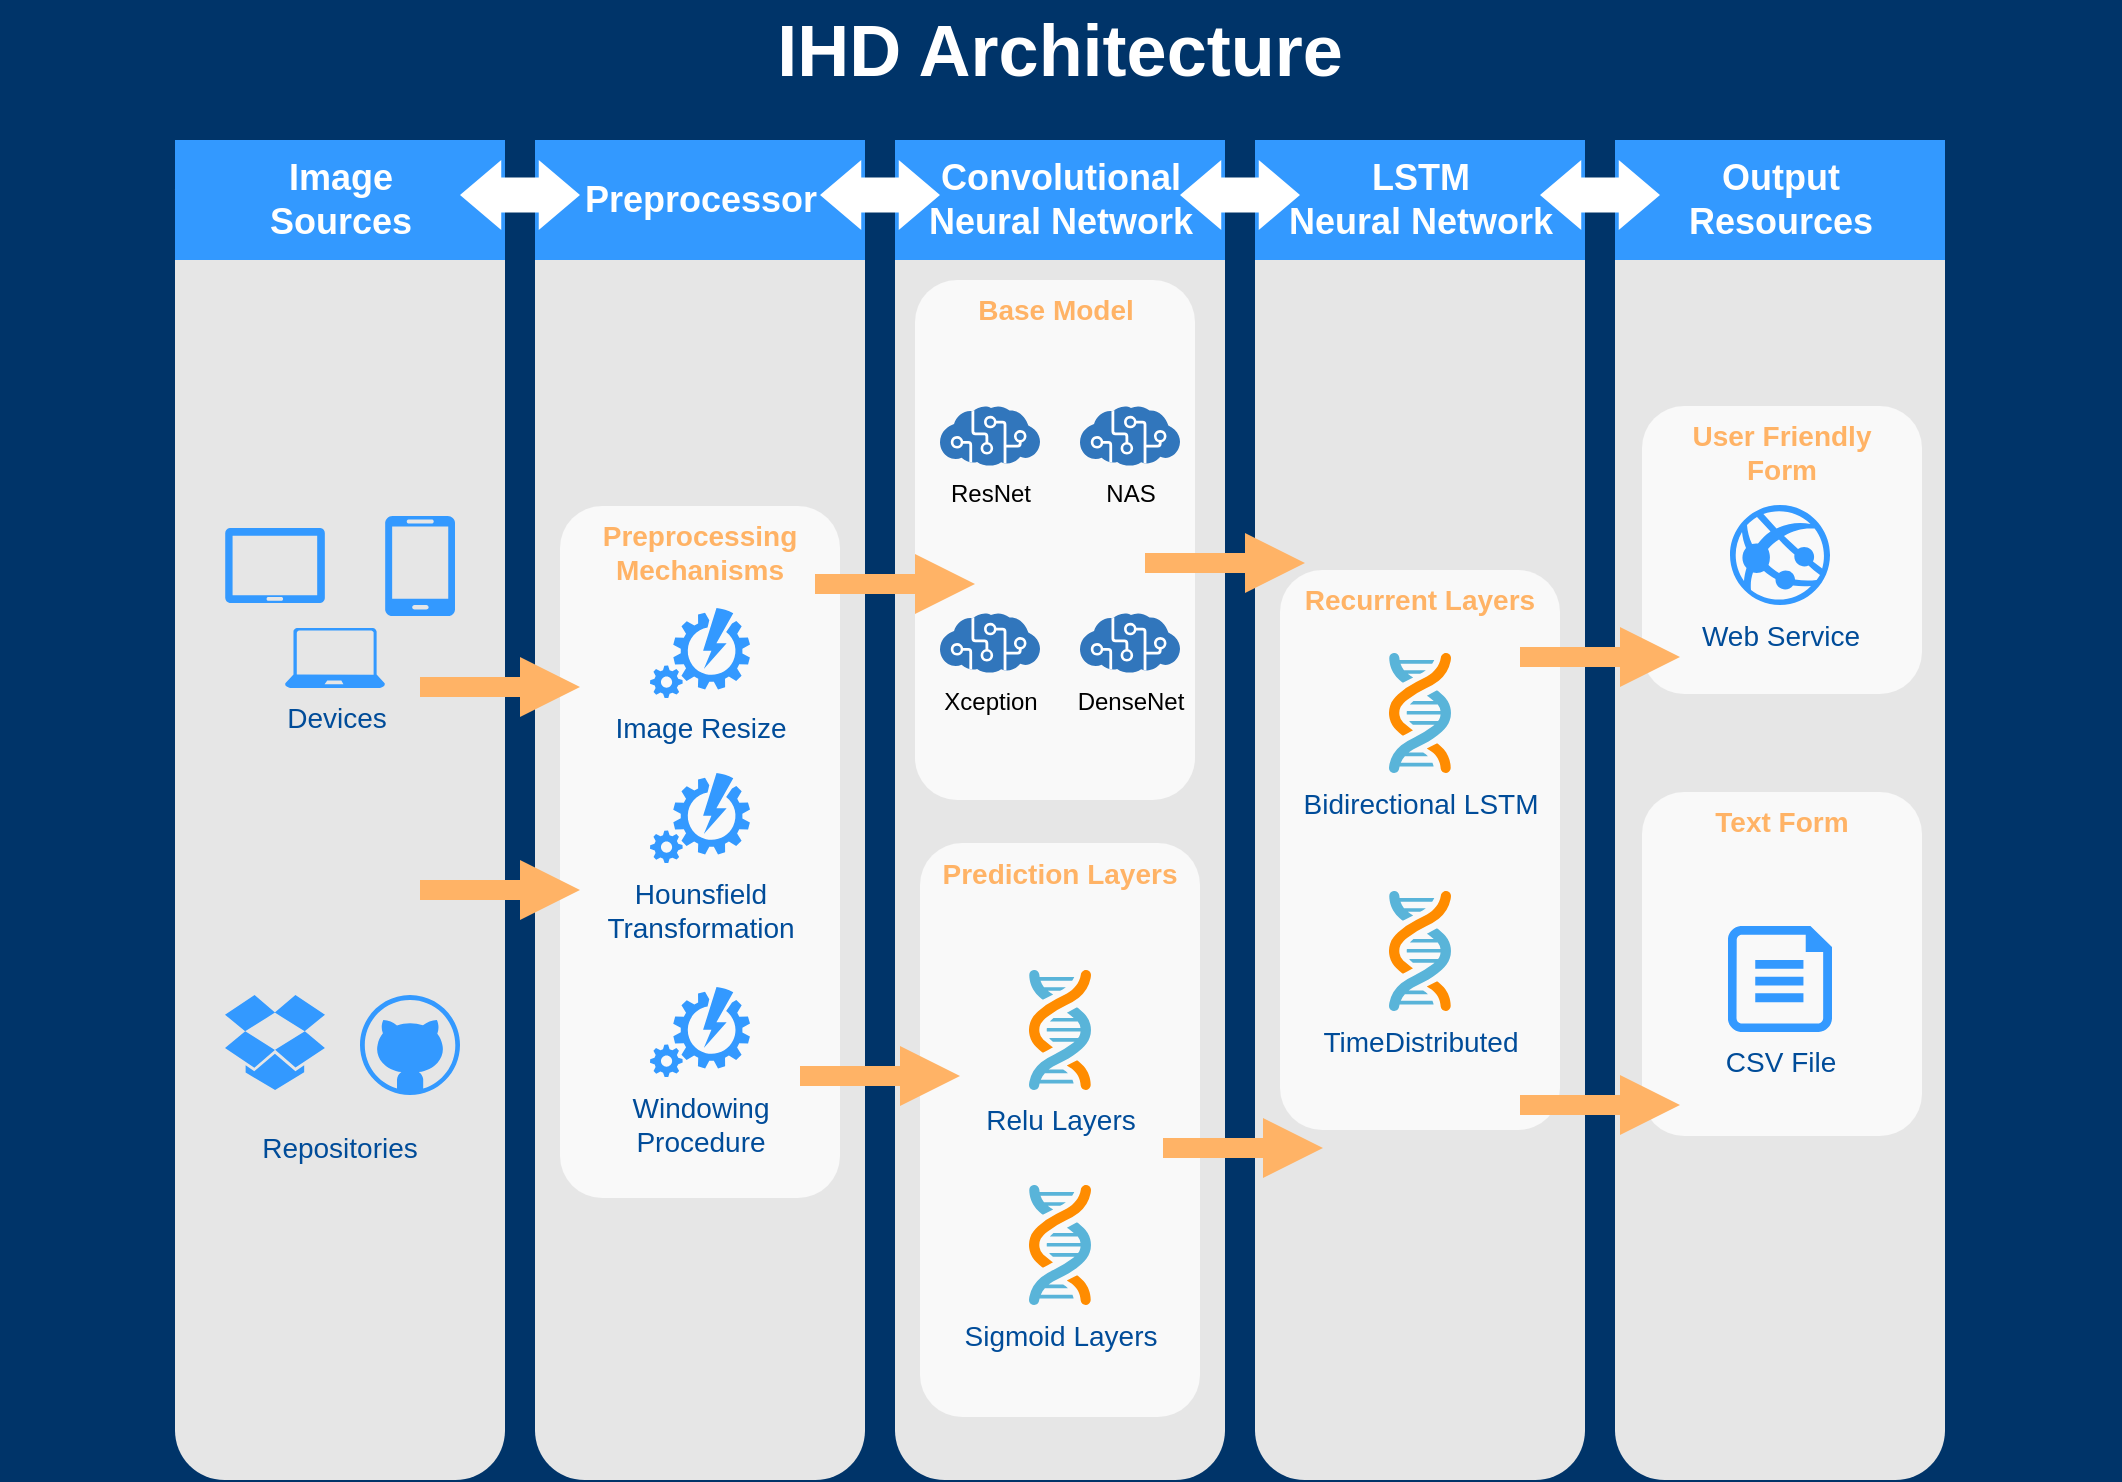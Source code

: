 <mxfile version="12.2.2" type="device" pages="1"><diagram id="6a731a19-8d31-9384-78a2-239565b7b9f0" name="Page-1"><mxGraphModel dx="1736" dy="738" grid="0" gridSize="10" guides="1" tooltips="1" connect="1" arrows="1" fold="1" page="1" pageScale="1" pageWidth="1169" pageHeight="827" background="#003469" math="0" shadow="0"><root><mxCell id="0"/><mxCell id="1" parent="0"/><mxCell id="2019" value="" style="rounded=1;whiteSpace=wrap;html=1;dashed=1;strokeColor=none;strokeWidth=2;fillColor=#E6E6E6;fontFamily=Verdana;fontSize=12;fontColor=#00BEF2" parent="1" vertex="1"><mxGeometry x="127.5" y="120" width="165" height="670" as="geometry"/></mxCell><mxCell id="2020" value="" style="rounded=1;whiteSpace=wrap;html=1;dashed=1;strokeColor=none;strokeWidth=2;fillColor=#E6E6E6;fontFamily=Verdana;fontSize=12;fontColor=#00BEF2" parent="1" vertex="1"><mxGeometry x="307.5" y="120" width="165" height="670" as="geometry"/></mxCell><mxCell id="2021" value="" style="rounded=1;whiteSpace=wrap;html=1;dashed=1;strokeColor=none;strokeWidth=2;fillColor=#E6E6E6;fontFamily=Verdana;fontSize=12;fontColor=#00BEF2" parent="1" vertex="1"><mxGeometry x="487.5" y="120" width="165" height="670" as="geometry"/></mxCell><mxCell id="2022" value="" style="rounded=1;whiteSpace=wrap;html=1;dashed=1;strokeColor=none;strokeWidth=2;fillColor=#E6E6E6;fontFamily=Verdana;fontSize=12;fontColor=#00BEF2" parent="1" vertex="1"><mxGeometry x="667.5" y="120" width="165" height="670" as="geometry"/></mxCell><mxCell id="2023" value="" style="rounded=1;whiteSpace=wrap;html=1;dashed=1;strokeColor=none;strokeWidth=2;fillColor=#E6E6E6;fontFamily=Verdana;fontSize=12;fontColor=#00BEF2" parent="1" vertex="1"><mxGeometry x="847.5" y="120" width="165" height="670" as="geometry"/></mxCell><mxCell id="2025" value="Image&lt;br&gt;Sources" style="whiteSpace=wrap;html=1;dashed=1;strokeColor=none;strokeWidth=2;fillColor=#3399FF;fontFamily=Helvetica;fontSize=18;fontColor=#FFFFFF;fontStyle=1" parent="1" vertex="1"><mxGeometry x="127.5" y="120" width="165" height="60" as="geometry"/></mxCell><mxCell id="2026" value="Preprocessor" style="whiteSpace=wrap;html=1;dashed=1;strokeColor=none;strokeWidth=2;fillColor=#3399FF;fontFamily=Helvetica;fontSize=18;fontColor=#FFFFFF;fontStyle=1" parent="1" vertex="1"><mxGeometry x="307.5" y="120" width="165" height="60" as="geometry"/></mxCell><mxCell id="2027" value="Convolutional&lt;br&gt;Neural Network" style="whiteSpace=wrap;html=1;dashed=1;strokeColor=none;strokeWidth=2;fillColor=#3399FF;fontFamily=Helvetica;fontSize=18;fontColor=#FFFFFF;fontStyle=1" parent="1" vertex="1"><mxGeometry x="487.5" y="120" width="165" height="60" as="geometry"/></mxCell><mxCell id="2028" value="LSTM&lt;br&gt;Neural Network" style="whiteSpace=wrap;html=1;dashed=1;strokeColor=none;strokeWidth=2;fillColor=#3399FF;fontFamily=Helvetica;fontSize=18;fontColor=#FFFFFF;fontStyle=1" parent="1" vertex="1"><mxGeometry x="667.5" y="120" width="165" height="60" as="geometry"/></mxCell><mxCell id="2029" value="Output&lt;br&gt;Resources" style="whiteSpace=wrap;html=1;dashed=1;strokeColor=none;strokeWidth=2;fillColor=#3399FF;fontFamily=Helvetica;fontSize=18;fontColor=#FFFFFF;fontStyle=1" parent="1" vertex="1"><mxGeometry x="847.5" y="120" width="165" height="60" as="geometry"/></mxCell><mxCell id="2031" value="" style="shape=mxgraph.arrows.two_way_arrow_horizontal;html=1;verticalLabelPosition=bottom;verticalAlign=top;strokeWidth=2;strokeColor=none;dashed=1;fillColor=#FFFFFF;fontFamily=Verdana;fontSize=12;fontColor=#00BEF2" parent="1" vertex="1"><mxGeometry x="270" y="130" width="60" height="35" as="geometry"/></mxCell><mxCell id="2032" value="" style="shape=mxgraph.arrows.two_way_arrow_horizontal;html=1;verticalLabelPosition=bottom;verticalAlign=top;strokeWidth=2;strokeColor=none;dashed=1;fillColor=#FFFFFF;fontFamily=Verdana;fontSize=12;fontColor=#00BEF2" parent="1" vertex="1"><mxGeometry x="450" y="130" width="60" height="35" as="geometry"/></mxCell><mxCell id="2033" value="" style="shape=mxgraph.arrows.two_way_arrow_horizontal;html=1;verticalLabelPosition=bottom;verticalAlign=top;strokeWidth=2;strokeColor=none;dashed=1;fillColor=#FFFFFF;fontFamily=Verdana;fontSize=12;fontColor=#00BEF2" parent="1" vertex="1"><mxGeometry x="630" y="130" width="60" height="35" as="geometry"/></mxCell><mxCell id="2034" value="" style="shape=mxgraph.arrows.two_way_arrow_horizontal;html=1;verticalLabelPosition=bottom;verticalAlign=top;strokeWidth=2;strokeColor=none;dashed=1;fillColor=#FFFFFF;fontFamily=Verdana;fontSize=12;fontColor=#00BEF2" parent="1" vertex="1"><mxGeometry x="810" y="130" width="60" height="35" as="geometry"/></mxCell><mxCell id="2037" value="" style="verticalLabelPosition=bottom;html=1;verticalAlign=top;strokeColor=none;fillColor=#3399FF;shape=mxgraph.azure.tablet;dashed=1;fontFamily=Helvetica;fontSize=14;fontColor=#004C99" parent="1" vertex="1"><mxGeometry x="152.5" y="314" width="50" height="37.5" as="geometry"/></mxCell><mxCell id="2038" value="" style="verticalLabelPosition=bottom;html=1;verticalAlign=top;strokeColor=none;fillColor=#3399FF;shape=mxgraph.azure.mobile;dashed=1;fontFamily=Helvetica;fontSize=14;fontColor=#004C99" parent="1" vertex="1"><mxGeometry x="232.5" y="308" width="35" height="50" as="geometry"/></mxCell><mxCell id="2039" value="Devices" style="verticalLabelPosition=bottom;html=1;verticalAlign=top;strokeColor=none;fillColor=#3399FF;shape=mxgraph.azure.laptop;dashed=1;fontFamily=Helvetica;fontSize=14;fontColor=#004C99" parent="1" vertex="1"><mxGeometry x="182.5" y="364" width="50" height="30" as="geometry"/></mxCell><mxCell id="2042" value="" style="verticalLabelPosition=bottom;html=1;verticalAlign=top;strokeColor=none;fillColor=#3399FF;shape=mxgraph.azure.github_code;dashed=1;fontSize=14;fontColor=#004C99" parent="1" vertex="1"><mxGeometry x="220" y="547.5" width="50" height="50" as="geometry"/></mxCell><mxCell id="2043" value="" style="verticalLabelPosition=bottom;html=1;verticalAlign=top;strokeColor=none;fillColor=#3399FF;shape=mxgraph.azure.dropbox_code_source;dashed=1;fontSize=14;fontColor=#004C99" parent="1" vertex="1"><mxGeometry x="152.5" y="547.5" width="50" height="47.5" as="geometry"/></mxCell><mxCell id="2044" value="Repositories" style="text;html=1;strokeColor=none;fillColor=none;align=center;verticalAlign=middle;whiteSpace=wrap;overflow=hidden;dashed=1;fontSize=14;fontColor=#004C99" parent="1" vertex="1"><mxGeometry x="150" y="613" width="120" height="20" as="geometry"/></mxCell><mxCell id="2047" value="IHD Architecture" style="text;html=1;strokeColor=none;fillColor=none;align=center;verticalAlign=middle;whiteSpace=wrap;overflow=hidden;dashed=1;fontSize=36;fontColor=#FFFFFF;fontFamily=Helvetica;fontStyle=1" parent="1" vertex="1"><mxGeometry x="40" y="50" width="1060" height="50" as="geometry"/></mxCell><mxCell id="2048" value="Base Model" style="rounded=1;whiteSpace=wrap;html=1;dashed=1;strokeColor=none;strokeWidth=2;fillColor=#FFFFFF;fontFamily=Helvetica;fontSize=14;fontColor=#FFB366;opacity=75;verticalAlign=top;fontStyle=1" parent="1" vertex="1"><mxGeometry x="497.5" y="190" width="140" height="260" as="geometry"/></mxCell><mxCell id="2049" value="Prediction Layers" style="rounded=1;whiteSpace=wrap;html=1;dashed=1;strokeColor=none;strokeWidth=2;fillColor=#FFFFFF;fontFamily=Helvetica;fontSize=14;fontColor=#FFB366;opacity=75;verticalAlign=top;fontStyle=1" parent="1" vertex="1"><mxGeometry x="500" y="471.5" width="140" height="287" as="geometry"/></mxCell><mxCell id="2055" value="Recurrent Layers" style="rounded=1;whiteSpace=wrap;html=1;dashed=1;strokeColor=none;strokeWidth=2;fillColor=#FFFFFF;fontFamily=Helvetica;fontSize=14;fontColor=#FFB366;opacity=75;verticalAlign=top;fontStyle=1" parent="1" vertex="1"><mxGeometry x="680" y="335" width="140" height="280" as="geometry"/></mxCell><mxCell id="2059" value="User Friendly&lt;br&gt;Form" style="rounded=1;whiteSpace=wrap;html=1;dashed=1;strokeColor=none;strokeWidth=2;fillColor=#FFFFFF;fontFamily=Helvetica;fontSize=14;fontColor=#FFB366;opacity=75;verticalAlign=top;fontStyle=1" parent="1" vertex="1"><mxGeometry x="861" y="253" width="140" height="144" as="geometry"/></mxCell><mxCell id="2061" value="Text Form" style="rounded=1;whiteSpace=wrap;html=1;dashed=1;strokeColor=none;strokeWidth=2;fillColor=#FFFFFF;fontFamily=Helvetica;fontSize=14;fontColor=#FFB366;opacity=75;verticalAlign=top;fontStyle=1" parent="1" vertex="1"><mxGeometry x="861" y="446" width="140" height="172" as="geometry"/></mxCell><mxCell id="2068" value="Preprocessing Mechanisms" style="rounded=1;whiteSpace=wrap;html=1;dashed=1;strokeColor=none;strokeWidth=2;fillColor=#FFFFFF;fontFamily=Helvetica;fontSize=14;fontColor=#FFB366;opacity=75;verticalAlign=top;fontStyle=1" parent="1" vertex="1"><mxGeometry x="320" y="303" width="140" height="346" as="geometry"/></mxCell><mxCell id="2075" value="" style="arrow;html=1;endArrow=block;endFill=1;strokeColor=none;strokeWidth=4;fontFamily=Helvetica;fontSize=36;fontColor=#FFB366;fillColor=#FFB366;" parent="1" edge="1"><mxGeometry width="100" height="100" relative="1" as="geometry"><mxPoint x="250" y="393.5" as="sourcePoint"/><mxPoint x="330" y="393.5" as="targetPoint"/></mxGeometry></mxCell><mxCell id="2076" value="" style="arrow;html=1;endArrow=block;endFill=1;strokeColor=none;strokeWidth=4;fontFamily=Helvetica;fontSize=36;fontColor=#FFB366;fillColor=#FFB366;opacity=100" parent="1" edge="1"><mxGeometry width="100" height="100" relative="1" as="geometry"><mxPoint x="447.5" y="342" as="sourcePoint"/><mxPoint x="527.5" y="342" as="targetPoint"/></mxGeometry></mxCell><mxCell id="2077" value="" style="arrow;html=1;endArrow=block;endFill=1;strokeColor=none;strokeWidth=4;fontFamily=Helvetica;fontSize=36;fontColor=#FFB366;fillColor=#FFB366;" parent="1" edge="1"><mxGeometry width="100" height="100" relative="1" as="geometry"><mxPoint x="612.5" y="331.5" as="sourcePoint"/><mxPoint x="692.5" y="331.5" as="targetPoint"/></mxGeometry></mxCell><mxCell id="2079" value="" style="arrow;html=1;endArrow=block;endFill=1;strokeColor=none;strokeWidth=4;fontFamily=Helvetica;fontSize=36;fontColor=#FFB366;fillColor=#FFB366;" parent="1" edge="1"><mxGeometry width="100" height="100" relative="1" as="geometry"><mxPoint x="800" y="378.5" as="sourcePoint"/><mxPoint x="880" y="378.5" as="targetPoint"/></mxGeometry></mxCell><mxCell id="2082" value="" style="arrow;html=1;endArrow=block;endFill=1;strokeColor=none;strokeWidth=4;fontFamily=Helvetica;fontSize=36;fontColor=#FFB366;fillColor=#FFB366;" parent="1" edge="1"><mxGeometry width="100" height="100" relative="1" as="geometry"><mxPoint x="800" y="602.5" as="sourcePoint"/><mxPoint x="880" y="602.5" as="targetPoint"/></mxGeometry></mxCell><mxCell id="2083" value="" style="arrow;html=1;endArrow=block;endFill=1;strokeColor=none;strokeWidth=4;fontFamily=Helvetica;fontSize=36;fontColor=#FFB366;fillColor=#FFB366;" parent="1" edge="1"><mxGeometry width="100" height="100" relative="1" as="geometry"><mxPoint x="621.5" y="624" as="sourcePoint"/><mxPoint x="701.5" y="624" as="targetPoint"/></mxGeometry></mxCell><mxCell id="2084" value="" style="arrow;html=1;endArrow=block;endFill=1;strokeColor=none;strokeWidth=4;fontFamily=Helvetica;fontSize=36;fontColor=#FFB366;fillColor=#FFB366;" parent="1" edge="1"><mxGeometry width="100" height="100" relative="1" as="geometry"><mxPoint x="440" y="588" as="sourcePoint"/><mxPoint x="520" y="588" as="targetPoint"/></mxGeometry></mxCell><mxCell id="2085" value="" style="arrow;html=1;endArrow=block;endFill=1;strokeColor=none;strokeWidth=4;fontFamily=Helvetica;fontSize=36;fontColor=#FFB366;fillColor=#FFB366;" parent="1" edge="1"><mxGeometry width="100" height="100" relative="1" as="geometry"><mxPoint x="250" y="495" as="sourcePoint"/><mxPoint x="330" y="495" as="targetPoint"/></mxGeometry></mxCell><mxCell id="Dc8p1l1UZOY9UGwPdEJl-2086" value="Relu Layers" style="aspect=fixed;html=1;points=[];align=center;image;fontSize=14;image=img/lib/mscae/Genomics_Accounts.svg;labelBackgroundColor=none;fontColor=#004C99;" vertex="1" parent="1"><mxGeometry x="554.5" y="535" width="31" height="60" as="geometry"/></mxCell><mxCell id="Dc8p1l1UZOY9UGwPdEJl-2087" value="Xception" style="aspect=fixed;html=1;points=[];align=center;image;fontSize=12;image=img/lib/mscae/Cognitive_Services.svg;labelBackgroundColor=none;" vertex="1" parent="1"><mxGeometry x="510" y="356.5" width="50" height="30" as="geometry"/></mxCell><mxCell id="Dc8p1l1UZOY9UGwPdEJl-2088" value="ResNet&lt;br&gt;" style="aspect=fixed;html=1;points=[];align=center;image;fontSize=12;image=img/lib/mscae/Cognitive_Services.svg;labelBackgroundColor=none;" vertex="1" parent="1"><mxGeometry x="510" y="253" width="50" height="30" as="geometry"/></mxCell><mxCell id="Dc8p1l1UZOY9UGwPdEJl-2089" value="NAS" style="aspect=fixed;html=1;points=[];align=center;image;fontSize=12;image=img/lib/mscae/Cognitive_Services.svg;labelBackgroundColor=none;" vertex="1" parent="1"><mxGeometry x="580" y="253" width="50" height="30" as="geometry"/></mxCell><mxCell id="Dc8p1l1UZOY9UGwPdEJl-2090" value="DenseNet" style="aspect=fixed;html=1;points=[];align=center;image;fontSize=12;image=img/lib/mscae/Cognitive_Services.svg;labelBackgroundColor=none;" vertex="1" parent="1"><mxGeometry x="580" y="356.5" width="50" height="30" as="geometry"/></mxCell><mxCell id="Dc8p1l1UZOY9UGwPdEJl-2093" value="CSV File" style="verticalLabelPosition=bottom;html=1;verticalAlign=top;align=center;strokeColor=none;fillColor=#3399FF;shape=mxgraph.azure.cloud_services_configuration_file;pointerEvents=1;labelBackgroundColor=none;fontSize=14;fontColor=#004C99;" vertex="1" parent="1"><mxGeometry x="904" y="513" width="52" height="53" as="geometry"/></mxCell><mxCell id="Dc8p1l1UZOY9UGwPdEJl-2094" value="Web Service" style="verticalLabelPosition=bottom;html=1;verticalAlign=top;align=center;strokeColor=none;fillColor=#3399FF;shape=mxgraph.azure.azure_website;pointerEvents=1;labelBackgroundColor=none;fontSize=14;fontColor=#004C99;" vertex="1" parent="1"><mxGeometry x="905" y="302.5" width="50" height="50" as="geometry"/></mxCell><mxCell id="Dc8p1l1UZOY9UGwPdEJl-2095" value="Bidirectional LSTM" style="aspect=fixed;html=1;points=[];align=center;image;fontSize=14;image=img/lib/mscae/Genomics_Accounts.svg;labelBackgroundColor=none;fontColor=#004C99;" vertex="1" parent="1"><mxGeometry x="734.5" y="376.5" width="31" height="60" as="geometry"/></mxCell><mxCell id="Dc8p1l1UZOY9UGwPdEJl-2096" value="TimeDistributed" style="aspect=fixed;html=1;points=[];align=center;image;fontSize=14;image=img/lib/mscae/Genomics_Accounts.svg;labelBackgroundColor=none;fontColor=#004C99;" vertex="1" parent="1"><mxGeometry x="734.5" y="495.5" width="31" height="60" as="geometry"/></mxCell><mxCell id="Dc8p1l1UZOY9UGwPdEJl-2098" value="Sigmoid Layers" style="aspect=fixed;html=1;points=[];align=center;image;fontSize=14;image=img/lib/mscae/Genomics_Accounts.svg;labelBackgroundColor=none;fontColor=#004C99;" vertex="1" parent="1"><mxGeometry x="554.5" y="642.5" width="31" height="60" as="geometry"/></mxCell><mxCell id="Dc8p1l1UZOY9UGwPdEJl-2099" value="Image Resize" style="verticalLabelPosition=bottom;html=1;verticalAlign=top;align=center;strokeColor=none;fillColor=#3399FF;shape=mxgraph.azure.automation;pointerEvents=1;labelBackgroundColor=none;fontSize=14;fontColor=#004C99;" vertex="1" parent="1"><mxGeometry x="365" y="354" width="50" height="45" as="geometry"/></mxCell><mxCell id="Dc8p1l1UZOY9UGwPdEJl-2100" value="Windowing&lt;br&gt;Procedure" style="verticalLabelPosition=bottom;html=1;verticalAlign=top;align=center;strokeColor=none;fillColor=#3399FF;shape=mxgraph.azure.automation;pointerEvents=1;labelBackgroundColor=none;fontSize=14;fontColor=#004C99;" vertex="1" parent="1"><mxGeometry x="365" y="543.5" width="50" height="45" as="geometry"/></mxCell><mxCell id="Dc8p1l1UZOY9UGwPdEJl-2101" value="Hounsfield&lt;br&gt;Transformation" style="verticalLabelPosition=bottom;html=1;verticalAlign=top;align=center;strokeColor=none;fillColor=#3399FF;shape=mxgraph.azure.automation;pointerEvents=1;labelBackgroundColor=none;fontSize=14;fontColor=#004C99;" vertex="1" parent="1"><mxGeometry x="365" y="436.5" width="50" height="45" as="geometry"/></mxCell></root></mxGraphModel></diagram></mxfile>